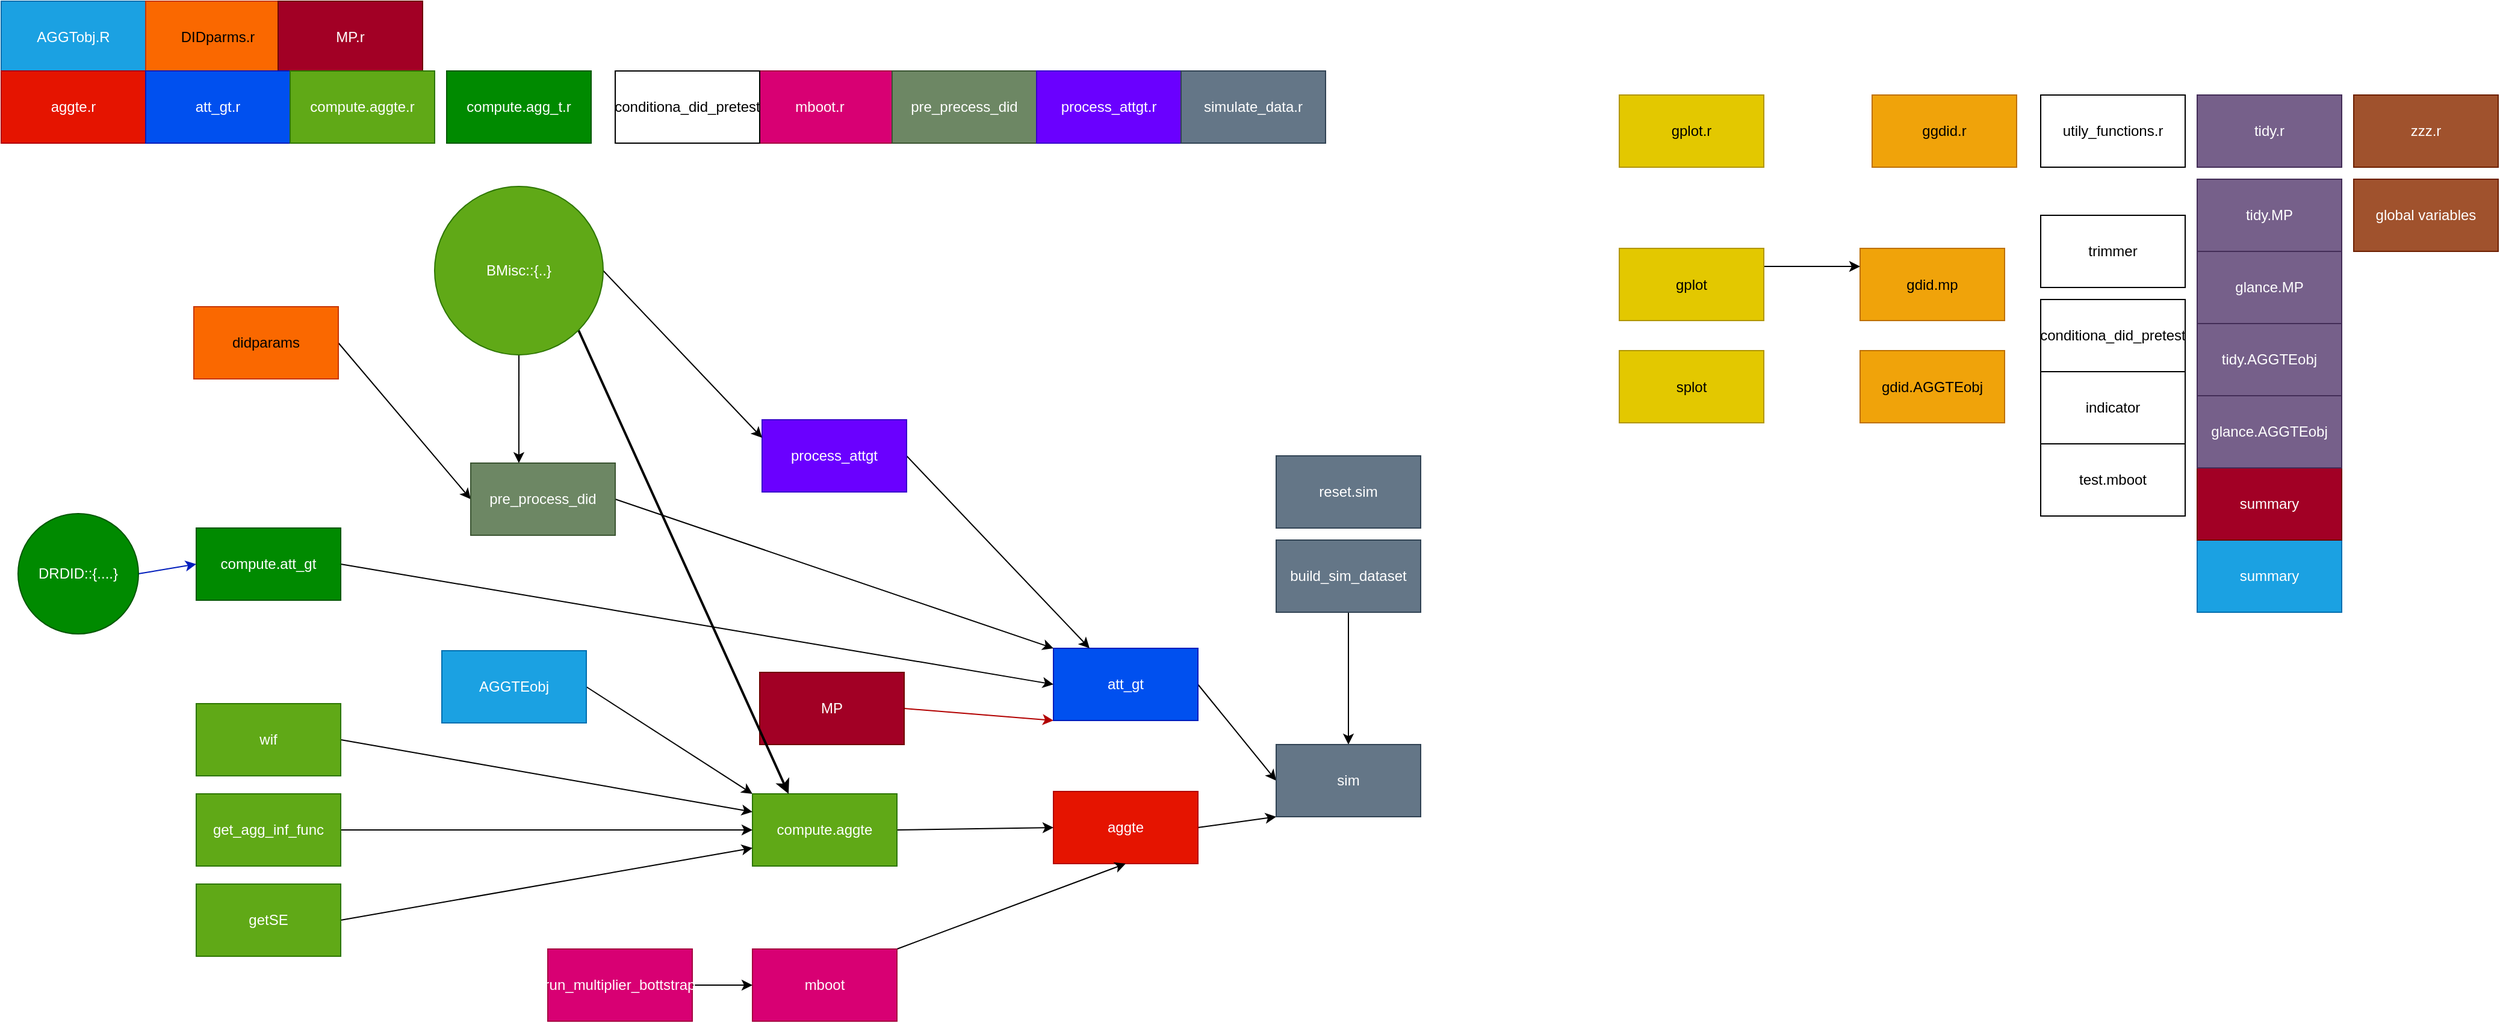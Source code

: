 <mxfile>
    <diagram id="Rv5UrFJeDnt34fFH7Rxd" name="Page-1">
        <mxGraphModel dx="1109" dy="1751" grid="0" gridSize="10" guides="1" tooltips="1" connect="1" arrows="1" fold="1" page="1" pageScale="1" pageWidth="850" pageHeight="1100" background="#ffffff" math="0" shadow="0">
            <root>
                <mxCell id="0"/>
                <mxCell id="1" parent="0"/>
                <mxCell id="2" value="AGGTobj.R" style="whiteSpace=wrap;html=1;fillColor=#1ba1e2;fontColor=#ffffff;strokeColor=#006EAF;" parent="1" vertex="1">
                    <mxGeometry x="156" y="-1038" width="120" height="60" as="geometry"/>
                </mxCell>
                <mxCell id="3" value="DIDparms.r" style="whiteSpace=wrap;html=1;fillColor=#fa6800;fontColor=#000000;strokeColor=#C73500;" parent="1" vertex="1">
                    <mxGeometry x="276" y="-1038" width="120" height="60" as="geometry"/>
                </mxCell>
                <mxCell id="5" value="MP.r" style="whiteSpace=wrap;html=1;fillColor=#a20025;fontColor=#ffffff;strokeColor=#6F0000;" parent="1" vertex="1">
                    <mxGeometry x="386" y="-1038" width="120" height="60" as="geometry"/>
                </mxCell>
                <mxCell id="6" value="aggte.r" style="whiteSpace=wrap;html=1;fillColor=#e51400;fontColor=#ffffff;strokeColor=#B20000;" parent="1" vertex="1">
                    <mxGeometry x="156" y="-980" width="120" height="60" as="geometry"/>
                </mxCell>
                <mxCell id="7" value="att_gt.r" style="whiteSpace=wrap;html=1;fillColor=#0050ef;fontColor=#ffffff;strokeColor=#001DBC;" parent="1" vertex="1">
                    <mxGeometry x="276" y="-980" width="120" height="60" as="geometry"/>
                </mxCell>
                <mxCell id="10" value="compute.aggte.r" style="whiteSpace=wrap;html=1;fillColor=#60a917;fontColor=#ffffff;strokeColor=#2D7600;" parent="1" vertex="1">
                    <mxGeometry x="396" y="-980" width="120" height="60" as="geometry"/>
                </mxCell>
                <mxCell id="11" value="compute.agg_t.r" style="whiteSpace=wrap;html=1;fillColor=#008a00;fontColor=#ffffff;strokeColor=#005700;" parent="1" vertex="1">
                    <mxGeometry x="526" y="-980" width="120" height="60" as="geometry"/>
                </mxCell>
                <mxCell id="15" value="ggdid.r" style="whiteSpace=wrap;html=1;fillColor=#f0a30a;fontColor=#000000;strokeColor=#BD7000;" parent="1" vertex="1">
                    <mxGeometry x="1710" y="-960" width="120" height="60" as="geometry"/>
                </mxCell>
                <mxCell id="16" value="gplot.r" style="whiteSpace=wrap;html=1;fillColor=#e3c800;fontColor=#000000;strokeColor=#B09500;" parent="1" vertex="1">
                    <mxGeometry x="1500" y="-960" width="120" height="60" as="geometry"/>
                </mxCell>
                <mxCell id="18" value="mboot.r" style="whiteSpace=wrap;html=1;fillColor=#d80073;fontColor=#ffffff;strokeColor=#A50040;" parent="1" vertex="1">
                    <mxGeometry x="776" y="-980" width="120" height="60" as="geometry"/>
                </mxCell>
                <mxCell id="19" value="pre_precess_did" style="whiteSpace=wrap;html=1;fillColor=#6d8764;fontColor=#ffffff;strokeColor=#3A5431;" parent="1" vertex="1">
                    <mxGeometry x="896" y="-980" width="120" height="60" as="geometry"/>
                </mxCell>
                <mxCell id="20" value="process_attgt.r" style="whiteSpace=wrap;html=1;fillColor=#6a00ff;fontColor=#ffffff;strokeColor=#3700CC;" parent="1" vertex="1">
                    <mxGeometry x="1016" y="-980" width="120" height="60" as="geometry"/>
                </mxCell>
                <mxCell id="21" value="simulate_data.r" style="whiteSpace=wrap;html=1;fillColor=#647687;fontColor=#ffffff;strokeColor=#314354;" parent="1" vertex="1">
                    <mxGeometry x="1136" y="-980" width="120" height="60" as="geometry"/>
                </mxCell>
                <mxCell id="22" value="tidy.r" style="whiteSpace=wrap;html=1;fillColor=#76608a;fontColor=#ffffff;strokeColor=#432D57;" parent="1" vertex="1">
                    <mxGeometry x="1980" y="-960" width="120" height="60" as="geometry"/>
                </mxCell>
                <mxCell id="23" value="utily_functions.r" style="whiteSpace=wrap;html=1;" parent="1" vertex="1">
                    <mxGeometry x="1850" y="-960" width="120" height="60" as="geometry"/>
                </mxCell>
                <mxCell id="24" value="zzz.r" style="whiteSpace=wrap;html=1;fillColor=#a0522d;fontColor=#ffffff;strokeColor=#6D1F00;" parent="1" vertex="1">
                    <mxGeometry x="2110" y="-960" width="120" height="60" as="geometry"/>
                </mxCell>
                <mxCell id="65" style="edgeStyle=none;html=1;exitX=1;exitY=0.5;exitDx=0;exitDy=0;entryX=0;entryY=0;entryDx=0;entryDy=0;strokeColor=#000000;" parent="1" source="26" target="34" edge="1">
                    <mxGeometry relative="1" as="geometry"/>
                </mxCell>
                <mxCell id="26" value="AGGTEobj" style="whiteSpace=wrap;html=1;fillColor=#1ba1e2;fontColor=#ffffff;strokeColor=#006EAF;" parent="1" vertex="1">
                    <mxGeometry x="522" y="-498" width="120" height="60" as="geometry"/>
                </mxCell>
                <mxCell id="27" value="summary" style="whiteSpace=wrap;html=1;fillColor=#1ba1e2;fontColor=#ffffff;strokeColor=#006EAF;" parent="1" vertex="1">
                    <mxGeometry x="1980" y="-590" width="120" height="60" as="geometry"/>
                </mxCell>
                <mxCell id="79" style="edgeStyle=none;html=1;exitX=1;exitY=0.5;exitDx=0;exitDy=0;entryX=0;entryY=0.5;entryDx=0;entryDy=0;strokeColor=#000000;" parent="1" source="28" target="48" edge="1">
                    <mxGeometry relative="1" as="geometry"/>
                </mxCell>
                <mxCell id="28" value="didparams" style="whiteSpace=wrap;html=1;fillColor=#fa6800;fontColor=#000000;strokeColor=#C73500;" parent="1" vertex="1">
                    <mxGeometry x="316" y="-784" width="120" height="60" as="geometry"/>
                </mxCell>
                <mxCell id="74" style="edgeStyle=none;html=1;exitX=1;exitY=0.5;exitDx=0;exitDy=0;entryX=0;entryY=1;entryDx=0;entryDy=0;strokeColor=#B20000;fillColor=#e51400;" parent="1" source="29" target="33" edge="1">
                    <mxGeometry relative="1" as="geometry"/>
                </mxCell>
                <mxCell id="29" value="MP" style="whiteSpace=wrap;html=1;fillColor=#a20025;fontColor=#ffffff;strokeColor=#6F0000;" parent="1" vertex="1">
                    <mxGeometry x="786" y="-480" width="120" height="60" as="geometry"/>
                </mxCell>
                <mxCell id="30" value="summary" style="whiteSpace=wrap;html=1;fillColor=#a20025;fontColor=#ffffff;strokeColor=#6F0000;" parent="1" vertex="1">
                    <mxGeometry x="1980" y="-650" width="120" height="60" as="geometry"/>
                </mxCell>
                <mxCell id="83" style="edgeStyle=none;html=1;exitX=1;exitY=0.5;exitDx=0;exitDy=0;entryX=0;entryY=1;entryDx=0;entryDy=0;strokeColor=#000000;" parent="1" source="31" target="52" edge="1">
                    <mxGeometry relative="1" as="geometry"/>
                </mxCell>
                <mxCell id="31" value="aggte" style="whiteSpace=wrap;html=1;fillColor=#e51400;fontColor=#ffffff;strokeColor=#B20000;" parent="1" vertex="1">
                    <mxGeometry x="1030" y="-381" width="120" height="60" as="geometry"/>
                </mxCell>
                <mxCell id="82" style="edgeStyle=none;html=1;exitX=1;exitY=0.5;exitDx=0;exitDy=0;entryX=0;entryY=0.5;entryDx=0;entryDy=0;strokeColor=#000000;" parent="1" source="33" target="52" edge="1">
                    <mxGeometry relative="1" as="geometry"/>
                </mxCell>
                <mxCell id="33" value="att_gt" style="whiteSpace=wrap;html=1;fillColor=#0050ef;fontColor=#ffffff;strokeColor=#001DBC;" parent="1" vertex="1">
                    <mxGeometry x="1030" y="-500" width="120" height="60" as="geometry"/>
                </mxCell>
                <mxCell id="75" style="edgeStyle=none;html=1;exitX=1;exitY=0.5;exitDx=0;exitDy=0;entryX=0;entryY=0.5;entryDx=0;entryDy=0;strokeColor=#000000;" parent="1" source="34" target="31" edge="1">
                    <mxGeometry relative="1" as="geometry"/>
                </mxCell>
                <mxCell id="34" value="compute.aggte" style="whiteSpace=wrap;html=1;fillColor=#60a917;fontColor=#ffffff;strokeColor=#2D7600;" parent="1" vertex="1">
                    <mxGeometry x="780" y="-379" width="120" height="60" as="geometry"/>
                </mxCell>
                <mxCell id="68" style="edgeStyle=none;html=1;exitX=1;exitY=0.5;exitDx=0;exitDy=0;entryX=0;entryY=0.25;entryDx=0;entryDy=0;strokeColor=#000000;" parent="1" source="35" target="34" edge="1">
                    <mxGeometry relative="1" as="geometry"/>
                </mxCell>
                <mxCell id="35" value="wif" style="whiteSpace=wrap;html=1;fillColor=#60a917;fontColor=#ffffff;strokeColor=#2D7600;" parent="1" vertex="1">
                    <mxGeometry x="318" y="-454" width="120" height="60" as="geometry"/>
                </mxCell>
                <mxCell id="64" style="edgeStyle=none;html=1;exitX=1;exitY=0.5;exitDx=0;exitDy=0;entryX=0;entryY=0.5;entryDx=0;entryDy=0;strokeColor=#000000;" parent="1" source="36" target="34" edge="1">
                    <mxGeometry relative="1" as="geometry"/>
                </mxCell>
                <mxCell id="36" value="get_agg_inf_func" style="whiteSpace=wrap;html=1;fillColor=#60a917;fontColor=#ffffff;strokeColor=#2D7600;" parent="1" vertex="1">
                    <mxGeometry x="318" y="-379" width="120" height="60" as="geometry"/>
                </mxCell>
                <mxCell id="69" style="edgeStyle=none;html=1;exitX=1;exitY=0.5;exitDx=0;exitDy=0;entryX=0;entryY=0.75;entryDx=0;entryDy=0;strokeColor=#000000;" parent="1" source="37" target="34" edge="1">
                    <mxGeometry relative="1" as="geometry"/>
                </mxCell>
                <mxCell id="37" value="getSE" style="whiteSpace=wrap;html=1;fillColor=#60a917;fontColor=#ffffff;strokeColor=#2D7600;" parent="1" vertex="1">
                    <mxGeometry x="318" y="-304" width="120" height="60" as="geometry"/>
                </mxCell>
                <mxCell id="71" style="edgeStyle=none;html=1;exitX=1;exitY=0.5;exitDx=0;exitDy=0;entryX=0;entryY=0.5;entryDx=0;entryDy=0;strokeColor=#000000;" parent="1" source="38" target="33" edge="1">
                    <mxGeometry relative="1" as="geometry"/>
                </mxCell>
                <mxCell id="38" value="compute.att_gt" style="whiteSpace=wrap;html=1;fillColor=#008a00;fontColor=#ffffff;strokeColor=#005700;" parent="1" vertex="1">
                    <mxGeometry x="318" y="-600" width="120" height="60" as="geometry"/>
                </mxCell>
                <mxCell id="39" value="conditiona_did_pretest" style="whiteSpace=wrap;html=1;" parent="1" vertex="1">
                    <mxGeometry x="1850" y="-790" width="120" height="60" as="geometry"/>
                </mxCell>
                <mxCell id="40" value="indicator" style="whiteSpace=wrap;html=1;" parent="1" vertex="1">
                    <mxGeometry x="1850" y="-730" width="120" height="60" as="geometry"/>
                </mxCell>
                <mxCell id="41" value="test.mboot" style="whiteSpace=wrap;html=1;" parent="1" vertex="1">
                    <mxGeometry x="1850" y="-670" width="120" height="60" as="geometry"/>
                </mxCell>
                <mxCell id="42" value="gdid.mp" style="whiteSpace=wrap;html=1;fillColor=#f0a30a;fontColor=#000000;strokeColor=#BD7000;" parent="1" vertex="1">
                    <mxGeometry x="1700" y="-832.5" width="120" height="60" as="geometry"/>
                </mxCell>
                <mxCell id="43" value="gdid.AGGTEobj" style="whiteSpace=wrap;html=1;fillColor=#f0a30a;fontColor=#000000;strokeColor=#BD7000;" parent="1" vertex="1">
                    <mxGeometry x="1700" y="-747.5" width="120" height="60" as="geometry"/>
                </mxCell>
                <mxCell id="76" style="edgeStyle=none;html=1;exitX=1;exitY=0.25;exitDx=0;exitDy=0;entryX=0;entryY=0.25;entryDx=0;entryDy=0;strokeColor=#000000;" parent="1" source="44" target="42" edge="1">
                    <mxGeometry relative="1" as="geometry"/>
                </mxCell>
                <mxCell id="44" value="gplot" style="whiteSpace=wrap;html=1;fillColor=#e3c800;fontColor=#000000;strokeColor=#B09500;" parent="1" vertex="1">
                    <mxGeometry x="1500" y="-832.5" width="120" height="60" as="geometry"/>
                </mxCell>
                <mxCell id="45" value="splot" style="whiteSpace=wrap;html=1;fillColor=#e3c800;fontColor=#000000;strokeColor=#B09500;" parent="1" vertex="1">
                    <mxGeometry x="1500" y="-747.5" width="120" height="60" as="geometry"/>
                </mxCell>
                <mxCell id="73" style="edgeStyle=none;html=1;exitX=1;exitY=0;exitDx=0;exitDy=0;entryX=0.5;entryY=1;entryDx=0;entryDy=0;strokeColor=#000000;" parent="1" source="46" target="31" edge="1">
                    <mxGeometry relative="1" as="geometry"/>
                </mxCell>
                <mxCell id="46" value="mboot" style="whiteSpace=wrap;html=1;fillColor=#d80073;fontColor=#ffffff;strokeColor=#A50040;" parent="1" vertex="1">
                    <mxGeometry x="780" y="-250" width="120" height="60" as="geometry"/>
                </mxCell>
                <mxCell id="77" style="edgeStyle=none;html=1;exitX=1;exitY=0.5;exitDx=0;exitDy=0;entryX=0;entryY=0.5;entryDx=0;entryDy=0;strokeColor=#000000;" parent="1" source="47" target="46" edge="1">
                    <mxGeometry relative="1" as="geometry"/>
                </mxCell>
                <mxCell id="47" value="run_multiplier_bottstrap" style="whiteSpace=wrap;html=1;fillColor=#d80073;fontColor=#ffffff;strokeColor=#A50040;" parent="1" vertex="1">
                    <mxGeometry x="610" y="-250" width="120" height="60" as="geometry"/>
                </mxCell>
                <mxCell id="70" style="edgeStyle=none;html=1;exitX=1;exitY=0.5;exitDx=0;exitDy=0;entryX=0;entryY=0;entryDx=0;entryDy=0;strokeColor=#000000;" parent="1" source="48" target="33" edge="1">
                    <mxGeometry relative="1" as="geometry"/>
                </mxCell>
                <mxCell id="48" value="pre_process_did" style="whiteSpace=wrap;html=1;fillColor=#6d8764;fontColor=#ffffff;strokeColor=#3A5431;" parent="1" vertex="1">
                    <mxGeometry x="546" y="-654" width="120" height="60" as="geometry"/>
                </mxCell>
                <mxCell id="72" style="edgeStyle=none;html=1;exitX=1;exitY=0.5;exitDx=0;exitDy=0;entryX=0.25;entryY=0;entryDx=0;entryDy=0;strokeColor=#000000;" parent="1" source="49" target="33" edge="1">
                    <mxGeometry relative="1" as="geometry"/>
                </mxCell>
                <mxCell id="49" value="process_attgt" style="whiteSpace=wrap;html=1;fillColor=#6a00ff;fontColor=#ffffff;strokeColor=#3700CC;" parent="1" vertex="1">
                    <mxGeometry x="788" y="-690" width="120" height="60" as="geometry"/>
                </mxCell>
                <mxCell id="50" value="reset.sim" style="whiteSpace=wrap;html=1;fillColor=#647687;fontColor=#ffffff;strokeColor=#314354;" parent="1" vertex="1">
                    <mxGeometry x="1215" y="-660" width="120" height="60" as="geometry"/>
                </mxCell>
                <mxCell id="81" style="edgeStyle=none;html=1;exitX=0.5;exitY=1;exitDx=0;exitDy=0;entryX=0.5;entryY=0;entryDx=0;entryDy=0;strokeColor=#000000;" parent="1" source="51" target="52" edge="1">
                    <mxGeometry relative="1" as="geometry"/>
                </mxCell>
                <mxCell id="51" value="build_sim_dataset" style="whiteSpace=wrap;html=1;fillColor=#647687;fontColor=#ffffff;strokeColor=#314354;" parent="1" vertex="1">
                    <mxGeometry x="1215" y="-590" width="120" height="60" as="geometry"/>
                </mxCell>
                <mxCell id="52" value="sim" style="whiteSpace=wrap;html=1;fillColor=#647687;fontColor=#ffffff;strokeColor=#314354;" parent="1" vertex="1">
                    <mxGeometry x="1215" y="-420" width="120" height="60" as="geometry"/>
                </mxCell>
                <mxCell id="53" value="tidy.MP" style="whiteSpace=wrap;html=1;fillColor=#76608a;fontColor=#ffffff;strokeColor=#432D57;" parent="1" vertex="1">
                    <mxGeometry x="1980" y="-890" width="120" height="60" as="geometry"/>
                </mxCell>
                <mxCell id="54" value="glance.MP" style="whiteSpace=wrap;html=1;fillColor=#76608a;fontColor=#ffffff;strokeColor=#432D57;" parent="1" vertex="1">
                    <mxGeometry x="1980" y="-830" width="120" height="60" as="geometry"/>
                </mxCell>
                <mxCell id="55" value="tidy.AGGTEobj" style="whiteSpace=wrap;html=1;fillColor=#76608a;fontColor=#ffffff;strokeColor=#432D57;" parent="1" vertex="1">
                    <mxGeometry x="1980" y="-770" width="120" height="60" as="geometry"/>
                </mxCell>
                <mxCell id="56" value="glance.AGGTEobj" style="whiteSpace=wrap;html=1;fillColor=#76608a;fontColor=#ffffff;strokeColor=#432D57;" parent="1" vertex="1">
                    <mxGeometry x="1980" y="-710" width="120" height="60" as="geometry"/>
                </mxCell>
                <mxCell id="57" value="trimmer" style="whiteSpace=wrap;html=1;" parent="1" vertex="1">
                    <mxGeometry x="1850" y="-860" width="120" height="60" as="geometry"/>
                </mxCell>
                <mxCell id="58" value="global variables" style="whiteSpace=wrap;html=1;fillColor=#a0522d;fontColor=#ffffff;strokeColor=#6D1F00;" parent="1" vertex="1">
                    <mxGeometry x="2110" y="-890" width="120" height="60" as="geometry"/>
                </mxCell>
                <mxCell id="59" value="conditiona_did_pretest" style="whiteSpace=wrap;html=1;" parent="1" vertex="1">
                    <mxGeometry x="666" y="-980" width="120" height="60" as="geometry"/>
                </mxCell>
                <mxCell id="62" style="edgeStyle=none;html=1;exitX=1;exitY=0.5;exitDx=0;exitDy=0;entryX=0;entryY=0.5;entryDx=0;entryDy=0;strokeColor=#001DBC;fillColor=#0050ef;" parent="1" source="61" target="38" edge="1">
                    <mxGeometry relative="1" as="geometry"/>
                </mxCell>
                <mxCell id="61" value="DRDID::{....}" style="ellipse;whiteSpace=wrap;html=1;fillColor=#008a00;fontColor=#ffffff;strokeColor=#005700;" parent="1" vertex="1">
                    <mxGeometry x="170" y="-612" width="100" height="100" as="geometry"/>
                </mxCell>
                <mxCell id="67" style="edgeStyle=none;html=1;exitX=1;exitY=1;exitDx=0;exitDy=0;entryX=0.25;entryY=0;entryDx=0;entryDy=0;strokeColor=#000000;strokeWidth=2;" parent="1" source="66" target="34" edge="1">
                    <mxGeometry relative="1" as="geometry"/>
                </mxCell>
                <mxCell id="78" style="edgeStyle=none;html=1;exitX=0.5;exitY=1;exitDx=0;exitDy=0;entryX=0.333;entryY=0;entryDx=0;entryDy=0;entryPerimeter=0;strokeColor=#000000;" parent="1" source="66" target="48" edge="1">
                    <mxGeometry relative="1" as="geometry"/>
                </mxCell>
                <mxCell id="80" style="edgeStyle=none;html=1;exitX=1;exitY=0.5;exitDx=0;exitDy=0;entryX=0;entryY=0.25;entryDx=0;entryDy=0;strokeColor=#000000;" parent="1" source="66" target="49" edge="1">
                    <mxGeometry relative="1" as="geometry"/>
                </mxCell>
                <mxCell id="66" value="BMisc::{..}" style="ellipse;whiteSpace=wrap;html=1;fillColor=#60a917;strokeColor=#2D7600;fontColor=#ffffff;" parent="1" vertex="1">
                    <mxGeometry x="516" y="-884" width="140" height="140" as="geometry"/>
                </mxCell>
            </root>
        </mxGraphModel>
    </diagram>
</mxfile>